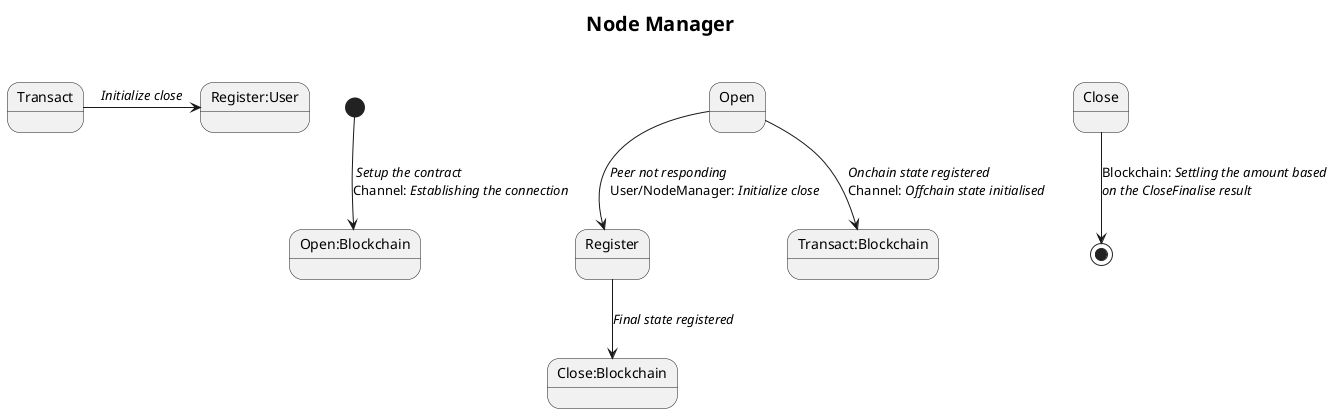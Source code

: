@startuml super_state_machine

title Node Manager\n

skinparam {
    TitleFontSize 20
    ClassFontSize 14
    DefaultTextAlignment left
    LegendFontSize 12
    LegendBackgroundColor LightGrey
    LegendBorderColor White
}
[*]-->Open:Blockchain:// Setup the contract//\nChannel: //Establishing the connection//

Transact-right->Register:User: //Initialize close//
Open-->Register://Peer not responding//\nUser/NodeManager: //Initialize close//
Open-down->Transact:Blockchain: //Onchain state registered//\nChannel: //Offchain state initialised//
Register-->Close:Blockchain: //Final state registered//
Close-->[*]:Blockchain: //Settling the amount based//\n//on the CloseFinalise result//
@enduml